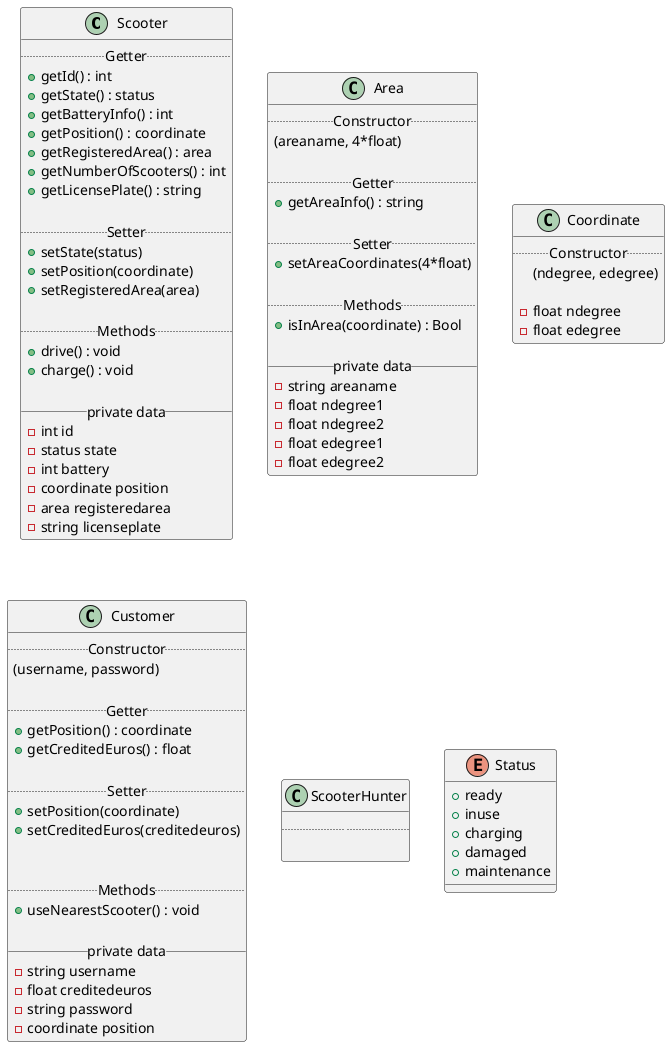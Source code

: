 @startuml





skinparam componentStyle uml2



class Scooter {
    .. Getter ..
  + getId() : int
  + getState() : status
  + getBatteryInfo() : int
  + getPosition() : coordinate
  + getRegisteredArea() : area
  + getNumberOfScooters() : int
  + getLicensePlate() : string

  .. Setter ..
  + setState(status)
  + setPosition(coordinate)
  + setRegisteredArea(area)

  .. Methods ..
  + drive() : void
  + charge() : void

  __ private data __
  -int id
  -status state
  -int battery
  -coordinate position
  -area registeredarea
  -string licenseplate
}

class Area {
  .. Constructor ..
  (areaname, 4*float)

  .. Getter ..
  + getAreaInfo() : string

  .. Setter ..
  + setAreaCoordinates(4*float)

  .. Methods ..
  + isInArea(coordinate) : Bool

  __ private data __
  -string areaname
  -float ndegree1
  -float ndegree2
  -float edegree1
  -float edegree2
}



class Coordinate {
  .. Constructor ..
  (ndegree, edegree)

  -float ndegree
  -float edegree
}


class Customer {
  .. Constructor ..
  (username, password)

  .. Getter ..
  + getPosition() : coordinate
  + getCreditedEuros() : float

  .. Setter ..
  + setPosition(coordinate)
  + setCreditedEuros(creditedeuros)


  .. Methods ..
  + useNearestScooter() : void

  __ private data __
  -string username
  -float creditedeuros
  -string password
  -coordinate position
}

class ScooterHunter {
  ..  ..

}



enum Status {
  + ready
  + inuse
  + charging
  + damaged
  + maintenance
}







@enduml